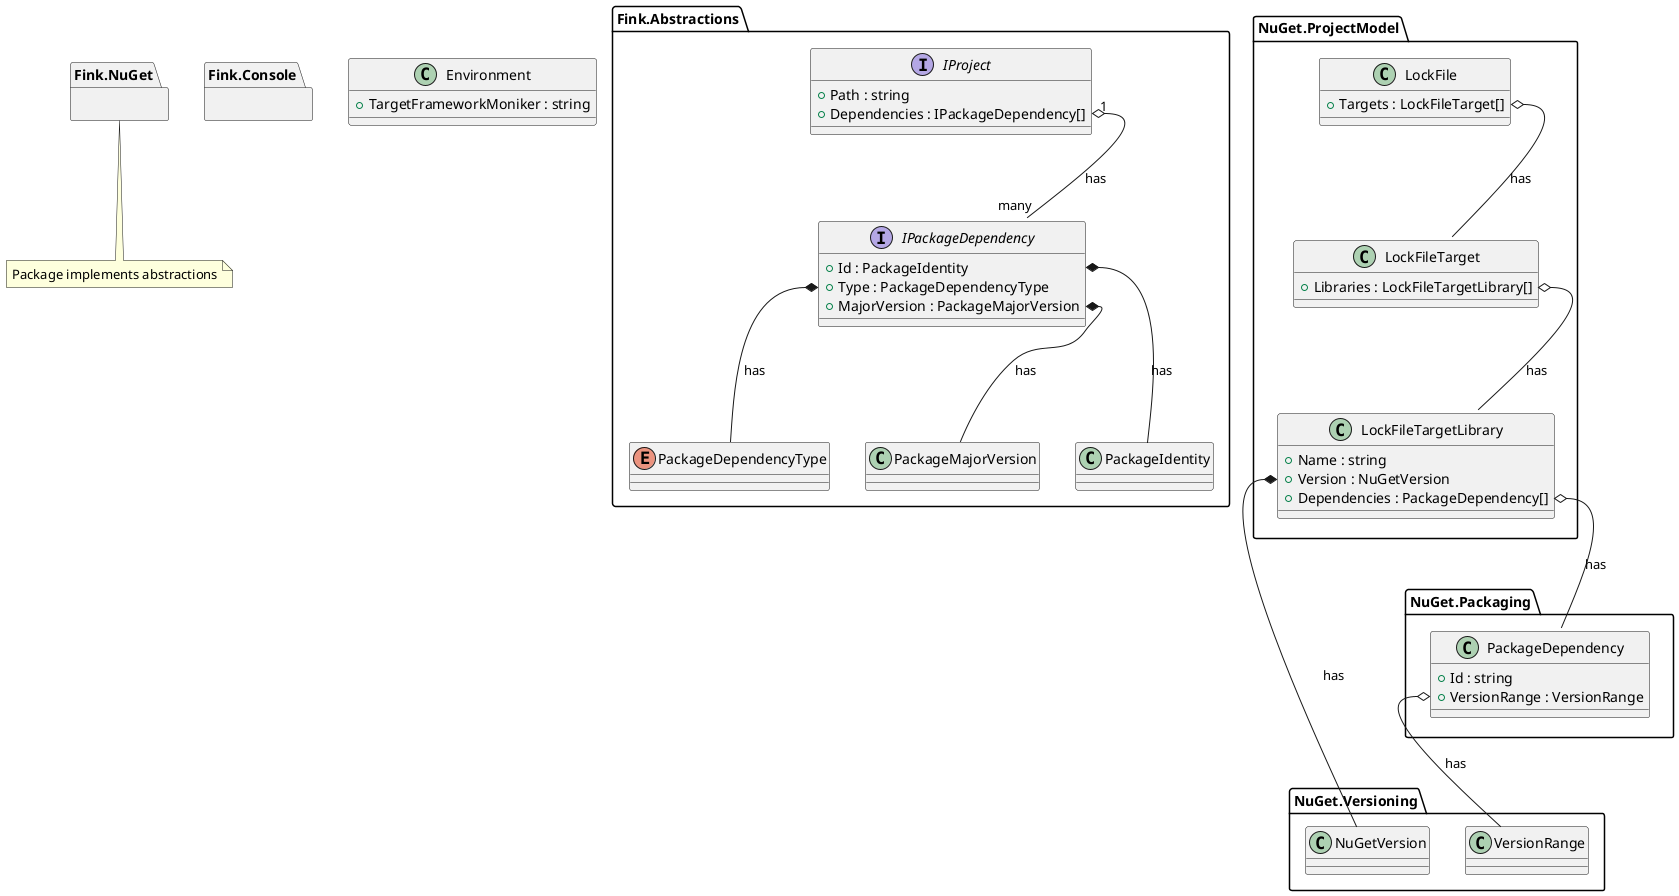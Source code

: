 @startuml Fink Classes

class Environment {
    + TargetFrameworkMoniker : string
}

set separator none
package "Fink.Abstractions" {
    interface IProject {
        + Path : string
        + Dependencies : IPackageDependency[]
    }

    interface IPackageDependency {
        + Id : PackageIdentity
        + Type : PackageDependencyType
        + MajorVersion : PackageMajorVersion
    }

    enum PackageDependencyType {

    }

    class PackageMajorVersion {

    }

    class PackageIdentity {

    }

    IProject::Dependencies "1" o-- "many" IPackageDependency : has
    IPackageDependency::Type *-- PackageDependencyType : has
    IPackageDependency::MajorVersion *-- PackageMajorVersion : has
    IPackageDependency::Id *-- PackageIdentity : has
}

package "Fink.NuGet" {

}
note "Package implements abstractions" as N1
"Fink.NuGet"..N1

package "Fink.Console" {

}

package "NuGet.ProjectModel" {
    class LockFile {
        + Targets : LockFileTarget[]
    }

    class LockFileTarget {
        + Libraries : LockFileTargetLibrary[]
    }

    class LockFileTargetLibrary {
        + Name : string
        + Version : NuGetVersion
        + Dependencies : PackageDependency[]
    }

    enum PackageDependencyType {
    }

    LockFile::Targets o-- LockFileTarget : has
    LockFileTarget::Libraries o-- LockFileTargetLibrary : has
}

package "NuGet.Versioning" {
    class NuGetVersion {
    }

    class VersionRange {
    }
}

package "NuGet.Packaging" {
    class PackageDependency {
        + Id : string
        + VersionRange : VersionRange
    }
}

LockFileTargetLibrary::Version *-- NuGetVersion : has
LockFileTargetLibrary::Dependencies o-- PackageDependency : has
PackageDependency::VersionRange o-- VersionRange : has

@enduml